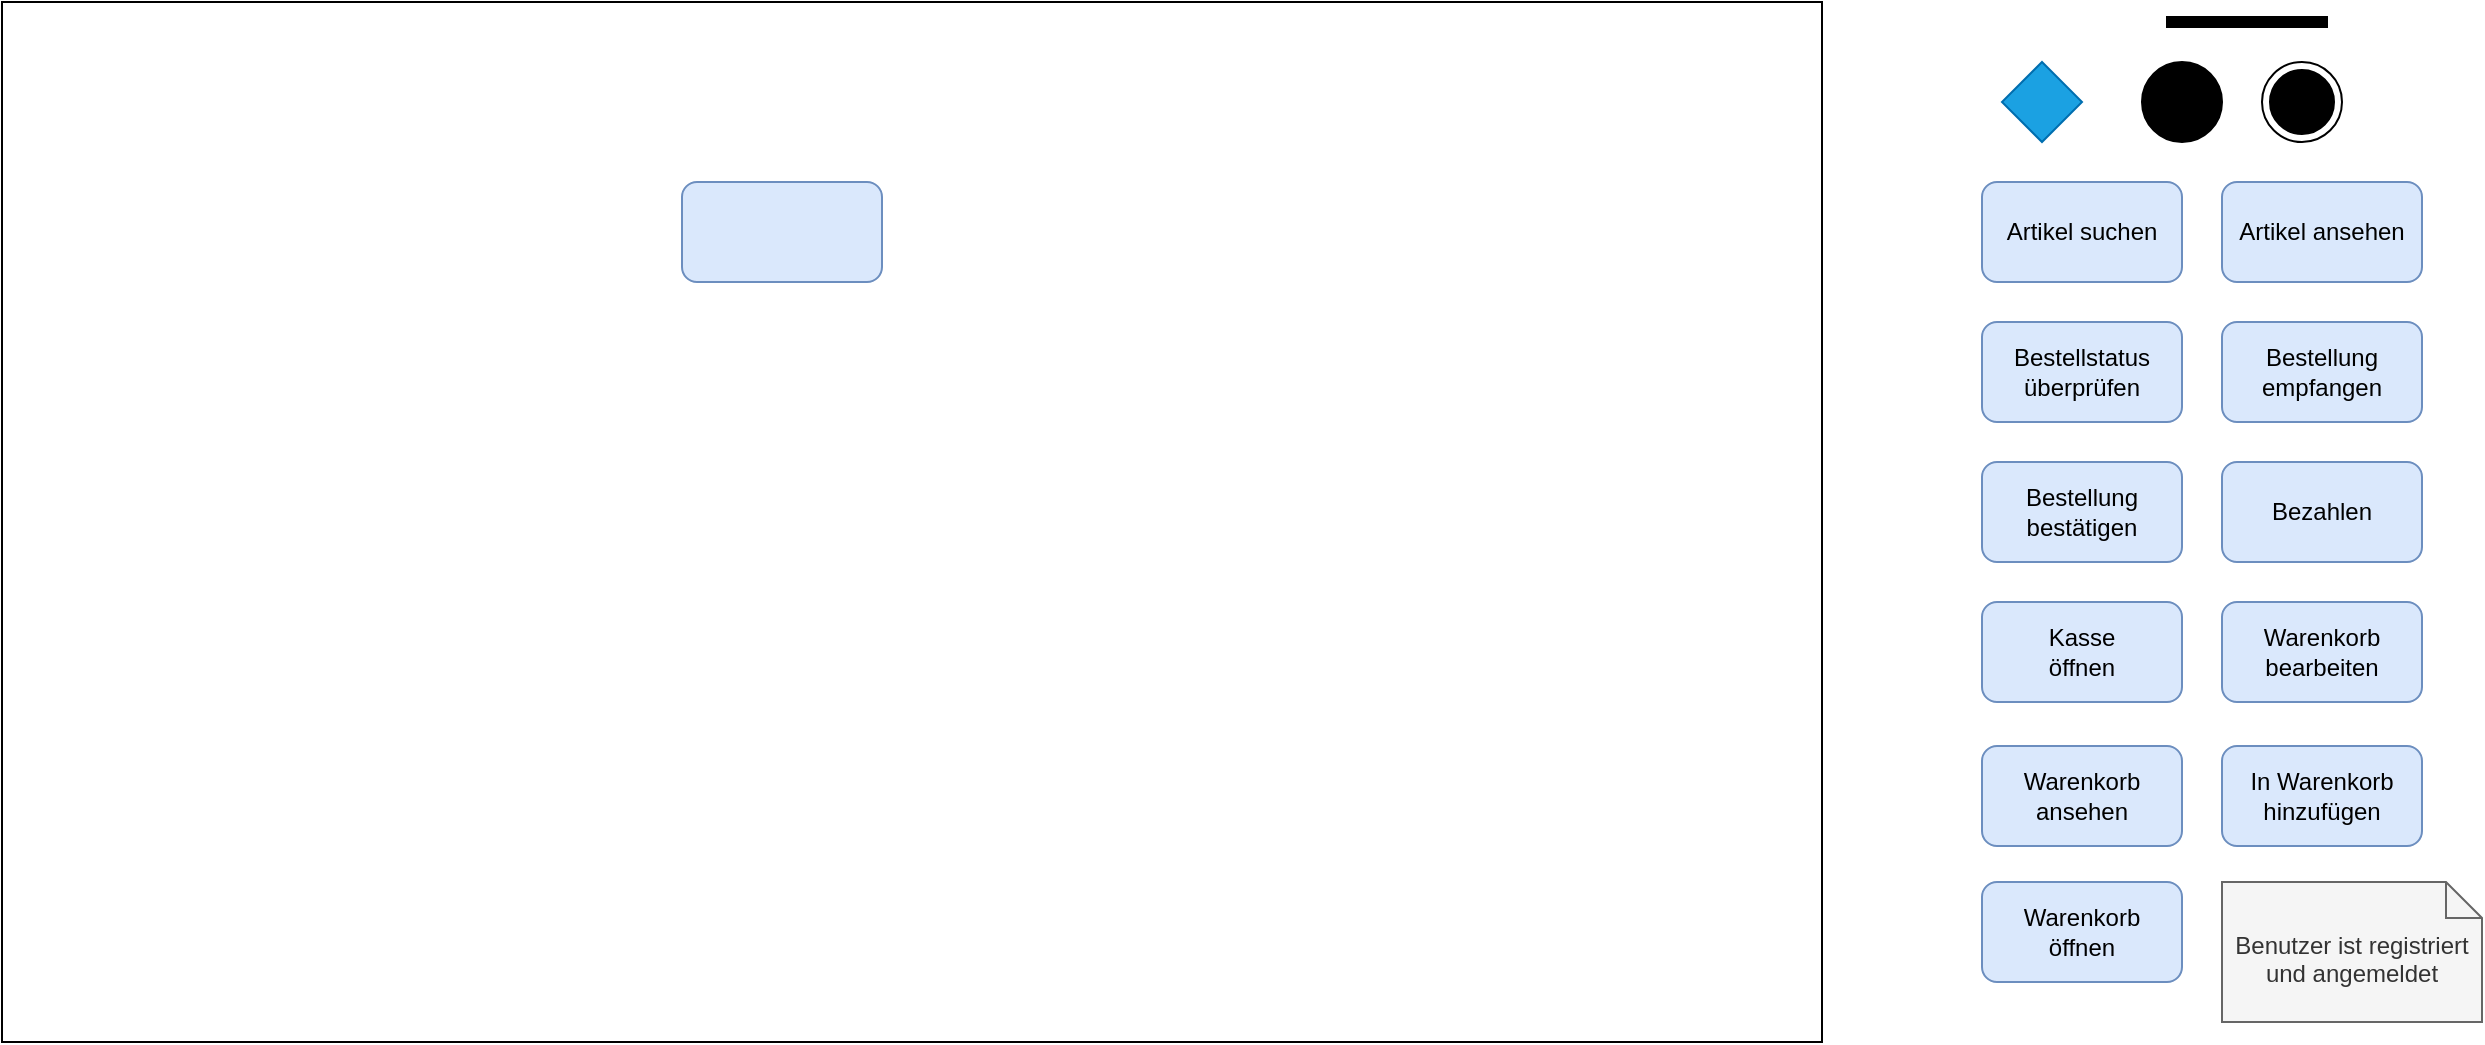 <mxfile version="20.5.3" type="github">
  <diagram id="ceIqSiCKN5g5D9J3uBrV" name="Seite-1">
    <mxGraphModel dx="2144" dy="-417" grid="1" gridSize="10" guides="1" tooltips="1" connect="1" arrows="1" fold="1" page="1" pageScale="1" pageWidth="827" pageHeight="1169" math="0" shadow="0">
      <root>
        <mxCell id="0" />
        <mxCell id="1" parent="0" />
        <mxCell id="LKf0_QzgHsAnqF3-CHD4-2" value="" style="ellipse;fillColor=strokeColor;" vertex="1" parent="1">
          <mxGeometry x="1030" y="1370" width="40" height="40" as="geometry" />
        </mxCell>
        <mxCell id="LKf0_QzgHsAnqF3-CHD4-4" value="Artikel suchen" style="rounded=1;whiteSpace=wrap;html=1;fillColor=#dae8fc;strokeColor=#6c8ebf;" vertex="1" parent="1">
          <mxGeometry x="950" y="1430" width="100" height="50" as="geometry" />
        </mxCell>
        <mxCell id="LKf0_QzgHsAnqF3-CHD4-8" value="" style="rhombus;whiteSpace=wrap;html=1;fillColor=#1ba1e2;fontColor=#ffffff;strokeColor=#006EAF;" vertex="1" parent="1">
          <mxGeometry x="960" y="1370" width="40" height="40" as="geometry" />
        </mxCell>
        <mxCell id="LKf0_QzgHsAnqF3-CHD4-10" value="Artikel ansehen" style="rounded=1;whiteSpace=wrap;html=1;fillColor=#dae8fc;strokeColor=#6c8ebf;" vertex="1" parent="1">
          <mxGeometry x="1070" y="1430" width="100" height="50" as="geometry" />
        </mxCell>
        <mxCell id="LKf0_QzgHsAnqF3-CHD4-14" value="Warenkorb&lt;br&gt;öffnen" style="rounded=1;whiteSpace=wrap;html=1;fillColor=#dae8fc;strokeColor=#6c8ebf;" vertex="1" parent="1">
          <mxGeometry x="950" y="1780" width="100" height="50" as="geometry" />
        </mxCell>
        <mxCell id="LKf0_QzgHsAnqF3-CHD4-16" value="Bestellung&lt;br&gt;bestätigen" style="rounded=1;whiteSpace=wrap;html=1;fillColor=#dae8fc;strokeColor=#6c8ebf;" vertex="1" parent="1">
          <mxGeometry x="950" y="1570" width="100" height="50" as="geometry" />
        </mxCell>
        <mxCell id="LKf0_QzgHsAnqF3-CHD4-18" value="Bezahlen" style="rounded=1;whiteSpace=wrap;html=1;fillColor=#dae8fc;strokeColor=#6c8ebf;" vertex="1" parent="1">
          <mxGeometry x="1070" y="1570" width="100" height="50" as="geometry" />
        </mxCell>
        <mxCell id="LKf0_QzgHsAnqF3-CHD4-20" value="Bestellstatus&lt;br&gt;überprüfen" style="rounded=1;whiteSpace=wrap;html=1;fillColor=#dae8fc;strokeColor=#6c8ebf;" vertex="1" parent="1">
          <mxGeometry x="950" y="1500" width="100" height="50" as="geometry" />
        </mxCell>
        <mxCell id="LKf0_QzgHsAnqF3-CHD4-22" value="Bestellung&lt;br&gt;empfangen" style="rounded=1;whiteSpace=wrap;html=1;fillColor=#dae8fc;strokeColor=#6c8ebf;" vertex="1" parent="1">
          <mxGeometry x="1070" y="1500" width="100" height="50" as="geometry" />
        </mxCell>
        <mxCell id="LKf0_QzgHsAnqF3-CHD4-23" value="" style="ellipse;html=1;shape=endState;fillColor=strokeColor;" vertex="1" parent="1">
          <mxGeometry x="1090" y="1370" width="40" height="40" as="geometry" />
        </mxCell>
        <mxCell id="LKf0_QzgHsAnqF3-CHD4-25" value="Kasse&lt;br&gt;öffnen" style="rounded=1;whiteSpace=wrap;html=1;fillColor=#dae8fc;strokeColor=#6c8ebf;" vertex="1" parent="1">
          <mxGeometry x="950" y="1640" width="100" height="50" as="geometry" />
        </mxCell>
        <mxCell id="LKf0_QzgHsAnqF3-CHD4-30" value="Warenkorb&lt;br&gt;ansehen" style="rounded=1;whiteSpace=wrap;html=1;fillColor=#dae8fc;strokeColor=#6c8ebf;" vertex="1" parent="1">
          <mxGeometry x="950" y="1712" width="100" height="50" as="geometry" />
        </mxCell>
        <mxCell id="LKf0_QzgHsAnqF3-CHD4-32" value="Warenkorb&lt;br&gt;bearbeiten" style="rounded=1;whiteSpace=wrap;html=1;fillColor=#dae8fc;strokeColor=#6c8ebf;" vertex="1" parent="1">
          <mxGeometry x="1070" y="1640" width="100" height="50" as="geometry" />
        </mxCell>
        <mxCell id="LKf0_QzgHsAnqF3-CHD4-35" value="Benutzer ist registriert&lt;br&gt;und angemeldet" style="shape=note2;boundedLbl=1;whiteSpace=wrap;html=1;size=18;verticalAlign=top;align=center;fillColor=#f5f5f5;fontColor=#333333;strokeColor=#666666;" vertex="1" parent="1">
          <mxGeometry x="1070" y="1780" width="130" height="70" as="geometry" />
        </mxCell>
        <mxCell id="LKf0_QzgHsAnqF3-CHD4-37" value="" style="html=1;points=[];perimeter=orthogonalPerimeter;fillColor=strokeColor;rotation=90;" vertex="1" parent="1">
          <mxGeometry x="1080" y="1310" width="5" height="80" as="geometry" />
        </mxCell>
        <mxCell id="LKf0_QzgHsAnqF3-CHD4-41" value="In Warenkorb&lt;br&gt;hinzufügen" style="rounded=1;whiteSpace=wrap;html=1;fillColor=#dae8fc;strokeColor=#6c8ebf;" vertex="1" parent="1">
          <mxGeometry x="1070" y="1712" width="100" height="50" as="geometry" />
        </mxCell>
        <mxCell id="LKf0_QzgHsAnqF3-CHD4-42" value="" style="rounded=1;whiteSpace=wrap;html=1;fillColor=#dae8fc;strokeColor=#6c8ebf;" vertex="1" parent="1">
          <mxGeometry x="300" y="1430" width="100" height="50" as="geometry" />
        </mxCell>
        <mxCell id="LKf0_QzgHsAnqF3-CHD4-48" value="" style="rounded=0;whiteSpace=wrap;html=1;fontSize=16;fillColor=none;" vertex="1" parent="1">
          <mxGeometry x="-40" y="1340" width="910" height="520" as="geometry" />
        </mxCell>
      </root>
    </mxGraphModel>
  </diagram>
</mxfile>
